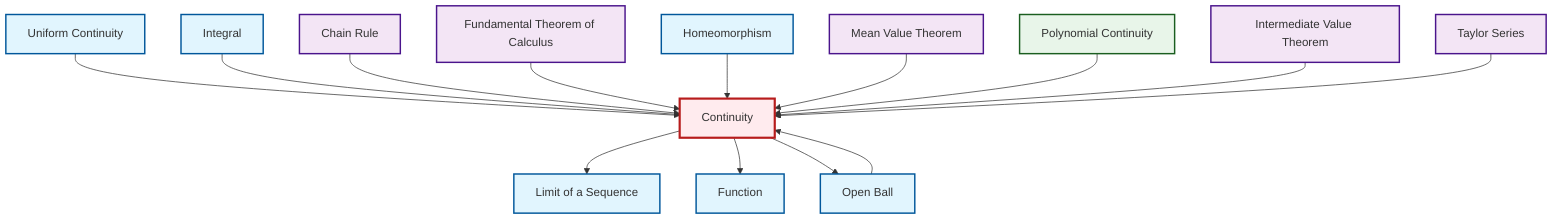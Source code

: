 graph TD
    classDef definition fill:#e1f5fe,stroke:#01579b,stroke-width:2px
    classDef theorem fill:#f3e5f5,stroke:#4a148c,stroke-width:2px
    classDef axiom fill:#fff3e0,stroke:#e65100,stroke-width:2px
    classDef example fill:#e8f5e9,stroke:#1b5e20,stroke-width:2px
    classDef current fill:#ffebee,stroke:#b71c1c,stroke-width:3px
    def-integral["Integral"]:::definition
    ex-polynomial-continuity["Polynomial Continuity"]:::example
    thm-fundamental-calculus["Fundamental Theorem of Calculus"]:::theorem
    def-continuity["Continuity"]:::definition
    def-homeomorphism["Homeomorphism"]:::definition
    thm-intermediate-value["Intermediate Value Theorem"]:::theorem
    thm-mean-value["Mean Value Theorem"]:::theorem
    def-open-ball["Open Ball"]:::definition
    thm-chain-rule["Chain Rule"]:::theorem
    thm-taylor-series["Taylor Series"]:::theorem
    def-limit["Limit of a Sequence"]:::definition
    def-function["Function"]:::definition
    def-uniform-continuity["Uniform Continuity"]:::definition
    def-uniform-continuity --> def-continuity
    def-integral --> def-continuity
    def-open-ball --> def-continuity
    def-continuity --> def-limit
    thm-chain-rule --> def-continuity
    thm-fundamental-calculus --> def-continuity
    def-homeomorphism --> def-continuity
    thm-mean-value --> def-continuity
    ex-polynomial-continuity --> def-continuity
    def-continuity --> def-function
    thm-intermediate-value --> def-continuity
    def-continuity --> def-open-ball
    thm-taylor-series --> def-continuity
    class def-continuity current